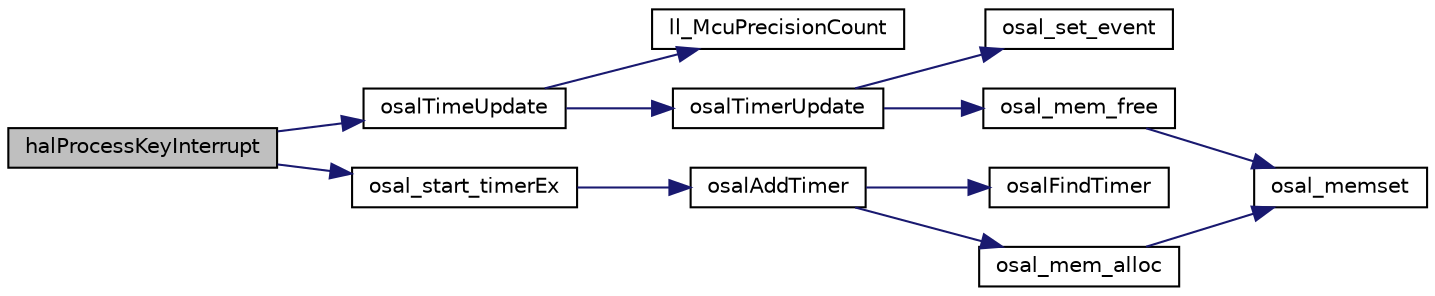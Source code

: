 digraph "halProcessKeyInterrupt"
{
  edge [fontname="Helvetica",fontsize="10",labelfontname="Helvetica",labelfontsize="10"];
  node [fontname="Helvetica",fontsize="10",shape=record];
  rankdir="LR";
  Node1 [label="halProcessKeyInterrupt",height=0.2,width=0.4,color="black", fillcolor="grey75", style="filled" fontcolor="black"];
  Node1 -> Node2 [color="midnightblue",fontsize="10",style="solid",fontname="Helvetica"];
  Node2 [label="osalTimeUpdate",height=0.2,width=0.4,color="black", fillcolor="white", style="filled",URL="$_o_s_a_l___clock_b_l_e_8c.html#a8804104d86f657b1d518d8ca251401e6"];
  Node2 -> Node3 [color="midnightblue",fontsize="10",style="solid",fontname="Helvetica"];
  Node3 [label="ll_McuPrecisionCount",height=0.2,width=0.4,color="black", fillcolor="white", style="filled",URL="$_o_s_a_l___clock_b_l_e_8c.html#ab4d09fa8970ec80f938854a55b704d99"];
  Node2 -> Node4 [color="midnightblue",fontsize="10",style="solid",fontname="Helvetica"];
  Node4 [label="osalTimerUpdate",height=0.2,width=0.4,color="black", fillcolor="white", style="filled",URL="$_o_s_a_l___timers_8c.html#ac7b5d3116a9b69d12c4a48cdf0bef344"];
  Node4 -> Node5 [color="midnightblue",fontsize="10",style="solid",fontname="Helvetica"];
  Node5 [label="osal_set_event",height=0.2,width=0.4,color="black", fillcolor="white", style="filled",URL="$_o_s_a_l_8c.html#a67e62da8a1085ffe8f6a06c88736666a"];
  Node4 -> Node6 [color="midnightblue",fontsize="10",style="solid",fontname="Helvetica"];
  Node6 [label="osal_mem_free",height=0.2,width=0.4,color="black", fillcolor="white", style="filled",URL="$_o_s_a_l___memory_8c.html#a56201dc39c693c759d1ce0812b6b0eef"];
  Node6 -> Node7 [color="midnightblue",fontsize="10",style="solid",fontname="Helvetica"];
  Node7 [label="osal_memset",height=0.2,width=0.4,color="black", fillcolor="white", style="filled",URL="$_o_s_a_l_8c.html#a7a416b7daf0407f6a1b92b71fc12847e"];
  Node1 -> Node8 [color="midnightblue",fontsize="10",style="solid",fontname="Helvetica"];
  Node8 [label="osal_start_timerEx",height=0.2,width=0.4,color="black", fillcolor="white", style="filled",URL="$_o_s_a_l___timers_8c.html#aa3e6ecb3801d86f27304d0791982c646"];
  Node8 -> Node9 [color="midnightblue",fontsize="10",style="solid",fontname="Helvetica"];
  Node9 [label="osalAddTimer",height=0.2,width=0.4,color="black", fillcolor="white", style="filled",URL="$_o_s_a_l___timers_8c.html#ae62830e096148b7353b2bf07761336d6"];
  Node9 -> Node10 [color="midnightblue",fontsize="10",style="solid",fontname="Helvetica"];
  Node10 [label="osalFindTimer",height=0.2,width=0.4,color="black", fillcolor="white", style="filled",URL="$_o_s_a_l___timers_8c.html#a69f3f300b70eae0a5a483a8db32c4d84"];
  Node9 -> Node11 [color="midnightblue",fontsize="10",style="solid",fontname="Helvetica"];
  Node11 [label="osal_mem_alloc",height=0.2,width=0.4,color="black", fillcolor="white", style="filled",URL="$_o_s_a_l___memory_8c.html#ae5cbc213a1cab3be5f0963a4b75408c4"];
  Node11 -> Node7 [color="midnightblue",fontsize="10",style="solid",fontname="Helvetica"];
}
